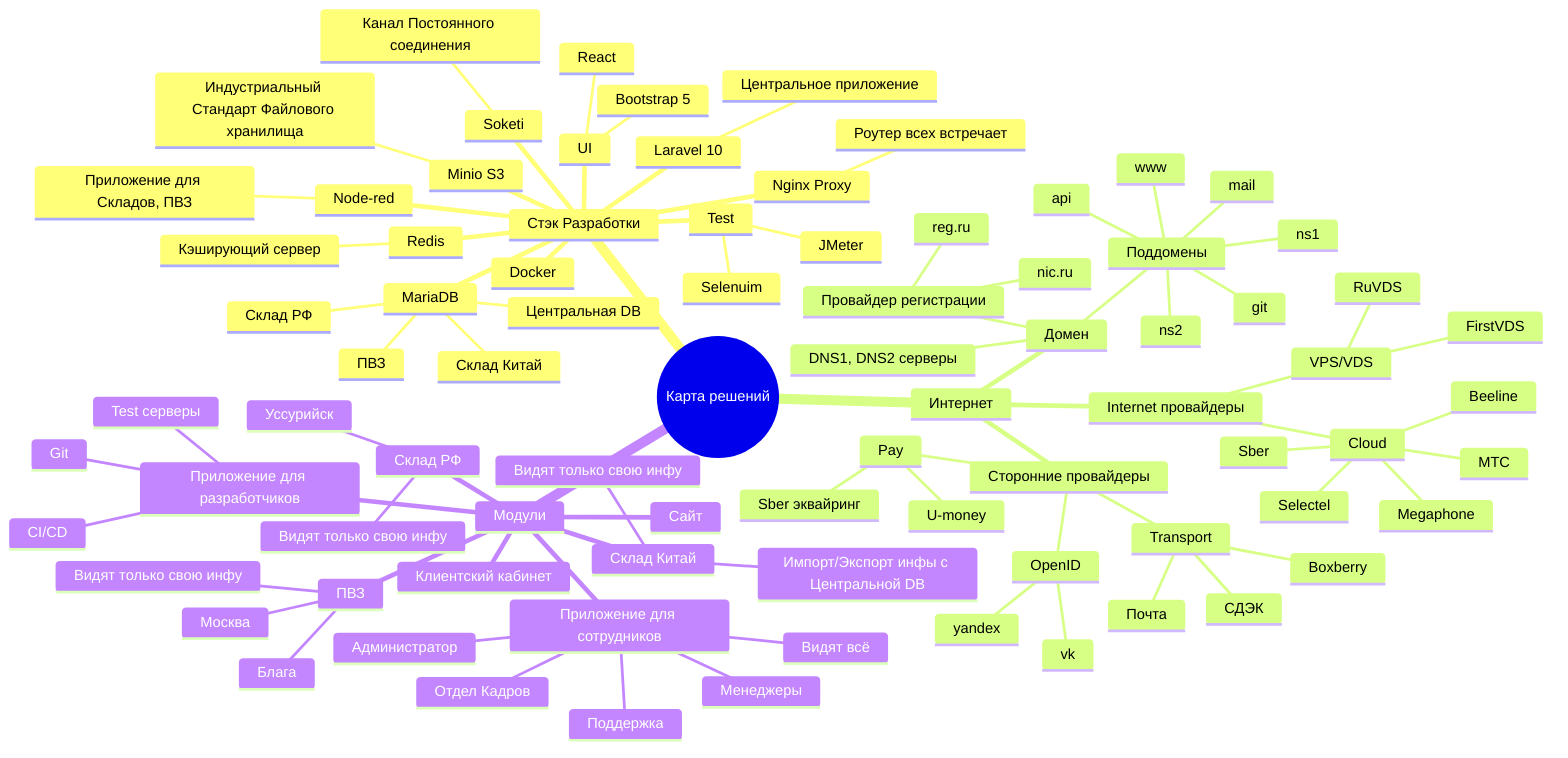 mindmap
  root((Карта решений))
    Стэк Разработки
        Docker
        Nginx Proxy
            Роутер всех встречает
        Laravel 10
            Центральное приложение
        UI
            React
            Bootstrap 5
        MariaDB
            Центральная DB
            Склад Китай
            Склад РФ
            ПВЗ
        Redis
            Кэширующий сервер
        Soketi
            Канал Постоянного соединения
        Minio S3
            Индустриальный Стандарт Файлового хранилища
        Node-red
            Приложение для Складов, ПВЗ
        Test
            Selenuim
            JMeter
    Интернет
        Домен
            Провайдер регистрации
                reg.ru
                nic.ru
            DNS1, DNS2 серверы
            Поддомены
                ns1
                ns2
                www
                api
                mail
                git
        Internet провайдеры
            Cloud
                MTC
                Beeline
                Megaphone
                Sber
                Selectel
            VPS/VDS
                RuVDS
                FirstVDS
        Сторонние провайдеры
            Pay
                Sber эквайринг
                U-money
            Transport
                Почта
                Boxberry
                СДЭК
            OpenID
                vk
                yandex
    Модули
        Сайт
        Клиентский кабинет
        Склад Китай
            Импорт/Экспорт инфы с Центральной DB
            Видят только свою инфу
        Склад РФ
            Уссурийск
            Видят только свою инфу
        ПВЗ
            Блага
            Москва
            Видят только свою инфу
        Приложение для сотрудников
            Менеджеры
            Поддержка
            Отдел Кадров
            Администратор
            Видят всё
        Приложение для разработчиков
            Git
            CI/CD
            Test серверы